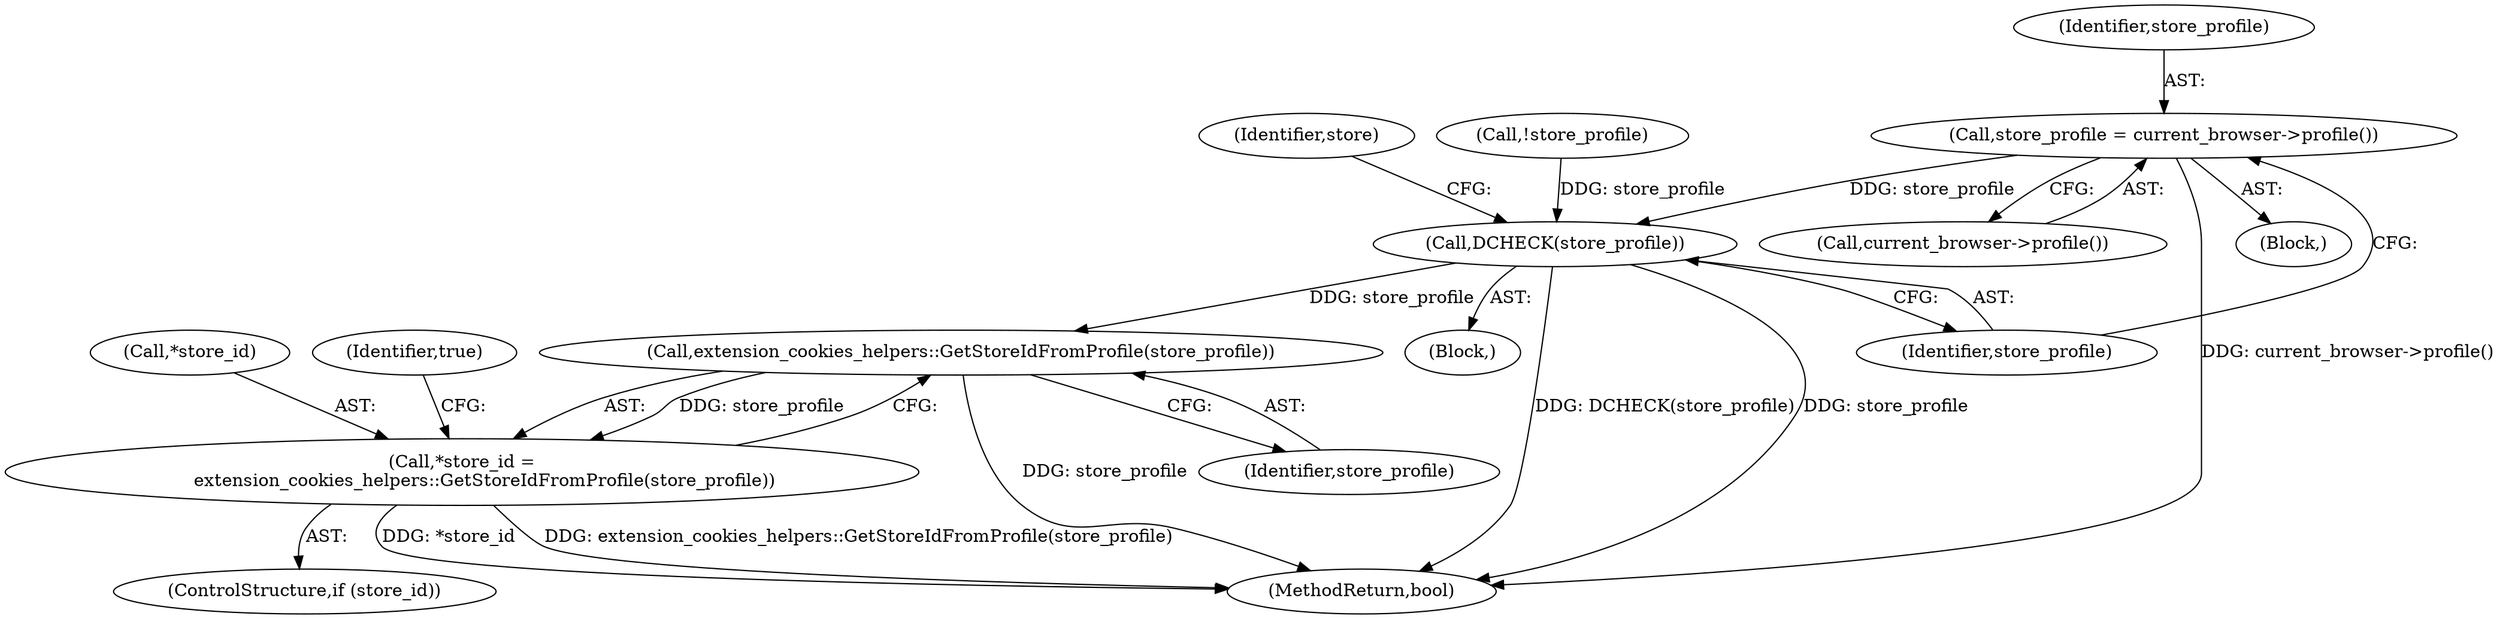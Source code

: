 digraph "0_Chrome_b7e899141194fa27d55a990e38ae8bdcc5183a90@pointer" {
"1000162" [label="(Call,store_profile = current_browser->profile())"];
"1000165" [label="(Call,DCHECK(store_profile))"];
"1000178" [label="(Call,extension_cookies_helpers::GetStoreIdFromProfile(store_profile))"];
"1000175" [label="(Call,*store_id =\n        extension_cookies_helpers::GetStoreIdFromProfile(store_profile))"];
"1000173" [label="(ControlStructure,if (store_id))"];
"1000109" [label="(Block,)"];
"1000178" [label="(Call,extension_cookies_helpers::GetStoreIdFromProfile(store_profile))"];
"1000162" [label="(Call,store_profile = current_browser->profile())"];
"1000164" [label="(Call,current_browser->profile())"];
"1000175" [label="(Call,*store_id =\n        extension_cookies_helpers::GetStoreIdFromProfile(store_profile))"];
"1000176" [label="(Call,*store_id)"];
"1000182" [label="(MethodReturn,bool)"];
"1000166" [label="(Identifier,store_profile)"];
"1000168" [label="(Identifier,store)"];
"1000137" [label="(Call,!store_profile)"];
"1000179" [label="(Identifier,store_profile)"];
"1000165" [label="(Call,DCHECK(store_profile))"];
"1000148" [label="(Block,)"];
"1000163" [label="(Identifier,store_profile)"];
"1000181" [label="(Identifier,true)"];
"1000162" -> "1000148"  [label="AST: "];
"1000162" -> "1000164"  [label="CFG: "];
"1000163" -> "1000162"  [label="AST: "];
"1000164" -> "1000162"  [label="AST: "];
"1000166" -> "1000162"  [label="CFG: "];
"1000162" -> "1000182"  [label="DDG: current_browser->profile()"];
"1000162" -> "1000165"  [label="DDG: store_profile"];
"1000165" -> "1000109"  [label="AST: "];
"1000165" -> "1000166"  [label="CFG: "];
"1000166" -> "1000165"  [label="AST: "];
"1000168" -> "1000165"  [label="CFG: "];
"1000165" -> "1000182"  [label="DDG: DCHECK(store_profile)"];
"1000165" -> "1000182"  [label="DDG: store_profile"];
"1000137" -> "1000165"  [label="DDG: store_profile"];
"1000165" -> "1000178"  [label="DDG: store_profile"];
"1000178" -> "1000175"  [label="AST: "];
"1000178" -> "1000179"  [label="CFG: "];
"1000179" -> "1000178"  [label="AST: "];
"1000175" -> "1000178"  [label="CFG: "];
"1000178" -> "1000182"  [label="DDG: store_profile"];
"1000178" -> "1000175"  [label="DDG: store_profile"];
"1000175" -> "1000173"  [label="AST: "];
"1000176" -> "1000175"  [label="AST: "];
"1000181" -> "1000175"  [label="CFG: "];
"1000175" -> "1000182"  [label="DDG: *store_id"];
"1000175" -> "1000182"  [label="DDG: extension_cookies_helpers::GetStoreIdFromProfile(store_profile)"];
}
